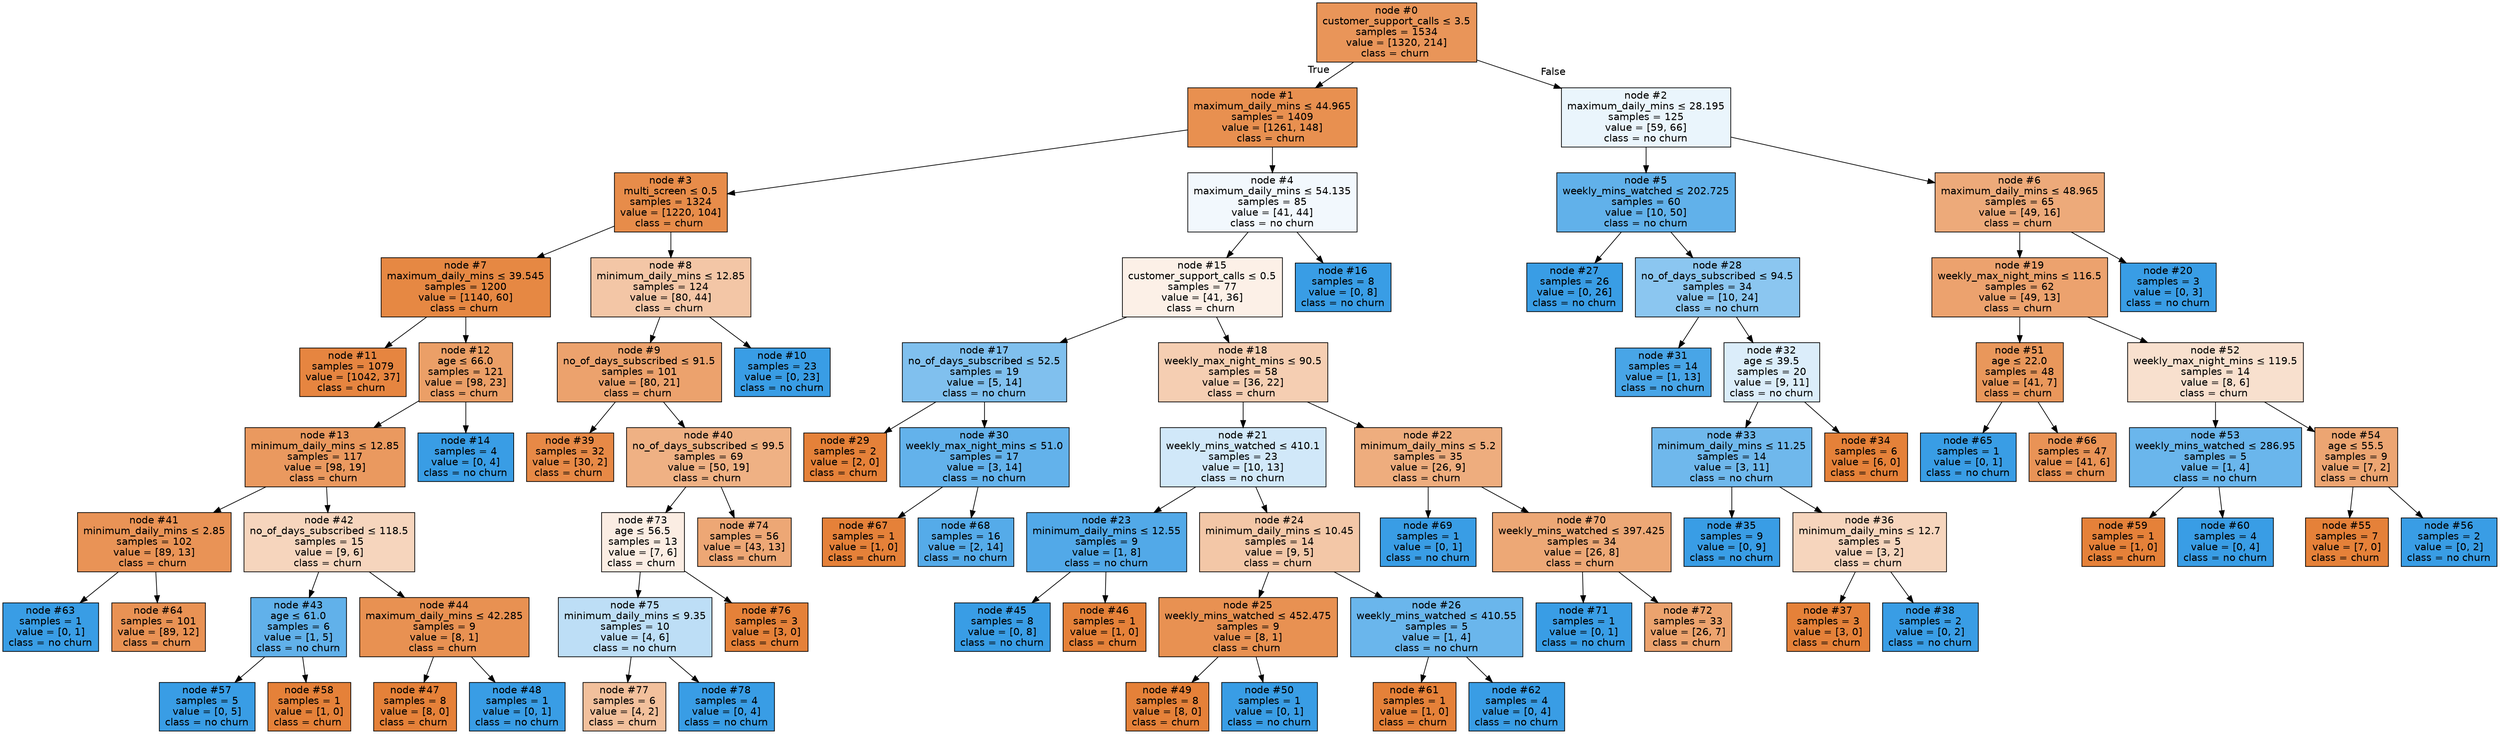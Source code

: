 digraph Tree {
node [shape=box, style="filled", color="black", fontname="helvetica"] ;
edge [fontname="helvetica"] ;
0 [label=<node &#35;0<br/>customer_support_calls &le; 3.5<br/>samples = 1534<br/>value = [1320, 214]<br/>class = churn >, fillcolor="#e99559"] ;
1 [label=<node &#35;1<br/>maximum_daily_mins &le; 44.965<br/>samples = 1409<br/>value = [1261, 148]<br/>class = churn >, fillcolor="#e89050"] ;
0 -> 1 [labeldistance=2.5, labelangle=45, headlabel="True"] ;
3 [label=<node &#35;3<br/>multi_screen &le; 0.5<br/>samples = 1324<br/>value = [1220, 104]<br/>class = churn >, fillcolor="#e78c4a"] ;
1 -> 3 ;
7 [label=<node &#35;7<br/>maximum_daily_mins &le; 39.545<br/>samples = 1200<br/>value = [1140, 60]<br/>class = churn >, fillcolor="#e68843"] ;
3 -> 7 ;
11 [label=<node &#35;11<br/>samples = 1079<br/>value = [1042, 37]<br/>class = churn >, fillcolor="#e68540"] ;
7 -> 11 ;
12 [label=<node &#35;12<br/>age &le; 66.0<br/>samples = 121<br/>value = [98, 23]<br/>class = churn >, fillcolor="#eb9f67"] ;
7 -> 12 ;
13 [label=<node &#35;13<br/>minimum_daily_mins &le; 12.85<br/>samples = 117<br/>value = [98, 19]<br/>class = churn >, fillcolor="#ea995f"] ;
12 -> 13 ;
41 [label=<node &#35;41<br/>minimum_daily_mins &le; 2.85<br/>samples = 102<br/>value = [89, 13]<br/>class = churn >, fillcolor="#e99356"] ;
13 -> 41 ;
63 [label=<node &#35;63<br/>samples = 1<br/>value = [0, 1]<br/>class = no churn>, fillcolor="#399de5"] ;
41 -> 63 ;
64 [label=<node &#35;64<br/>samples = 101<br/>value = [89, 12]<br/>class = churn >, fillcolor="#e99254"] ;
41 -> 64 ;
42 [label=<node &#35;42<br/>no_of_days_subscribed &le; 118.5<br/>samples = 15<br/>value = [9, 6]<br/>class = churn >, fillcolor="#f6d5bd"] ;
13 -> 42 ;
43 [label=<node &#35;43<br/>age &le; 61.0<br/>samples = 6<br/>value = [1, 5]<br/>class = no churn>, fillcolor="#61b1ea"] ;
42 -> 43 ;
57 [label=<node &#35;57<br/>samples = 5<br/>value = [0, 5]<br/>class = no churn>, fillcolor="#399de5"] ;
43 -> 57 ;
58 [label=<node &#35;58<br/>samples = 1<br/>value = [1, 0]<br/>class = churn >, fillcolor="#e58139"] ;
43 -> 58 ;
44 [label=<node &#35;44<br/>maximum_daily_mins &le; 42.285<br/>samples = 9<br/>value = [8, 1]<br/>class = churn >, fillcolor="#e89152"] ;
42 -> 44 ;
47 [label=<node &#35;47<br/>samples = 8<br/>value = [8, 0]<br/>class = churn >, fillcolor="#e58139"] ;
44 -> 47 ;
48 [label=<node &#35;48<br/>samples = 1<br/>value = [0, 1]<br/>class = no churn>, fillcolor="#399de5"] ;
44 -> 48 ;
14 [label=<node &#35;14<br/>samples = 4<br/>value = [0, 4]<br/>class = no churn>, fillcolor="#399de5"] ;
12 -> 14 ;
8 [label=<node &#35;8<br/>minimum_daily_mins &le; 12.85<br/>samples = 124<br/>value = [80, 44]<br/>class = churn >, fillcolor="#f3c6a6"] ;
3 -> 8 ;
9 [label=<node &#35;9<br/>no_of_days_subscribed &le; 91.5<br/>samples = 101<br/>value = [80, 21]<br/>class = churn >, fillcolor="#eca26d"] ;
8 -> 9 ;
39 [label=<node &#35;39<br/>samples = 32<br/>value = [30, 2]<br/>class = churn >, fillcolor="#e78946"] ;
9 -> 39 ;
40 [label=<node &#35;40<br/>no_of_days_subscribed &le; 99.5<br/>samples = 69<br/>value = [50, 19]<br/>class = churn >, fillcolor="#efb184"] ;
9 -> 40 ;
73 [label=<node &#35;73<br/>age &le; 56.5<br/>samples = 13<br/>value = [7, 6]<br/>class = churn >, fillcolor="#fbede3"] ;
40 -> 73 ;
75 [label=<node &#35;75<br/>minimum_daily_mins &le; 9.35<br/>samples = 10<br/>value = [4, 6]<br/>class = no churn>, fillcolor="#bddef6"] ;
73 -> 75 ;
77 [label=<node &#35;77<br/>samples = 6<br/>value = [4, 2]<br/>class = churn >, fillcolor="#f2c09c"] ;
75 -> 77 ;
78 [label=<node &#35;78<br/>samples = 4<br/>value = [0, 4]<br/>class = no churn>, fillcolor="#399de5"] ;
75 -> 78 ;
76 [label=<node &#35;76<br/>samples = 3<br/>value = [3, 0]<br/>class = churn >, fillcolor="#e58139"] ;
73 -> 76 ;
74 [label=<node &#35;74<br/>samples = 56<br/>value = [43, 13]<br/>class = churn >, fillcolor="#eda775"] ;
40 -> 74 ;
10 [label=<node &#35;10<br/>samples = 23<br/>value = [0, 23]<br/>class = no churn>, fillcolor="#399de5"] ;
8 -> 10 ;
4 [label=<node &#35;4<br/>maximum_daily_mins &le; 54.135<br/>samples = 85<br/>value = [41, 44]<br/>class = no churn>, fillcolor="#f2f8fd"] ;
1 -> 4 ;
15 [label=<node &#35;15<br/>customer_support_calls &le; 0.5<br/>samples = 77<br/>value = [41, 36]<br/>class = churn >, fillcolor="#fcf0e7"] ;
4 -> 15 ;
17 [label=<node &#35;17<br/>no_of_days_subscribed &le; 52.5<br/>samples = 19<br/>value = [5, 14]<br/>class = no churn>, fillcolor="#80c0ee"] ;
15 -> 17 ;
29 [label=<node &#35;29<br/>samples = 2<br/>value = [2, 0]<br/>class = churn >, fillcolor="#e58139"] ;
17 -> 29 ;
30 [label=<node &#35;30<br/>weekly_max_night_mins &le; 51.0<br/>samples = 17<br/>value = [3, 14]<br/>class = no churn>, fillcolor="#63b2eb"] ;
17 -> 30 ;
67 [label=<node &#35;67<br/>samples = 1<br/>value = [1, 0]<br/>class = churn >, fillcolor="#e58139"] ;
30 -> 67 ;
68 [label=<node &#35;68<br/>samples = 16<br/>value = [2, 14]<br/>class = no churn>, fillcolor="#55abe9"] ;
30 -> 68 ;
18 [label=<node &#35;18<br/>weekly_max_night_mins &le; 90.5<br/>samples = 58<br/>value = [36, 22]<br/>class = churn >, fillcolor="#f5ceb2"] ;
15 -> 18 ;
21 [label=<node &#35;21<br/>weekly_mins_watched &le; 410.1<br/>samples = 23<br/>value = [10, 13]<br/>class = no churn>, fillcolor="#d1e8f9"] ;
18 -> 21 ;
23 [label=<node &#35;23<br/>minimum_daily_mins &le; 12.55<br/>samples = 9<br/>value = [1, 8]<br/>class = no churn>, fillcolor="#52a9e8"] ;
21 -> 23 ;
45 [label=<node &#35;45<br/>samples = 8<br/>value = [0, 8]<br/>class = no churn>, fillcolor="#399de5"] ;
23 -> 45 ;
46 [label=<node &#35;46<br/>samples = 1<br/>value = [1, 0]<br/>class = churn >, fillcolor="#e58139"] ;
23 -> 46 ;
24 [label=<node &#35;24<br/>minimum_daily_mins &le; 10.45<br/>samples = 14<br/>value = [9, 5]<br/>class = churn >, fillcolor="#f3c7a7"] ;
21 -> 24 ;
25 [label=<node &#35;25<br/>weekly_mins_watched &le; 452.475<br/>samples = 9<br/>value = [8, 1]<br/>class = churn >, fillcolor="#e89152"] ;
24 -> 25 ;
49 [label=<node &#35;49<br/>samples = 8<br/>value = [8, 0]<br/>class = churn >, fillcolor="#e58139"] ;
25 -> 49 ;
50 [label=<node &#35;50<br/>samples = 1<br/>value = [0, 1]<br/>class = no churn>, fillcolor="#399de5"] ;
25 -> 50 ;
26 [label=<node &#35;26<br/>weekly_mins_watched &le; 410.55<br/>samples = 5<br/>value = [1, 4]<br/>class = no churn>, fillcolor="#6ab6ec"] ;
24 -> 26 ;
61 [label=<node &#35;61<br/>samples = 1<br/>value = [1, 0]<br/>class = churn >, fillcolor="#e58139"] ;
26 -> 61 ;
62 [label=<node &#35;62<br/>samples = 4<br/>value = [0, 4]<br/>class = no churn>, fillcolor="#399de5"] ;
26 -> 62 ;
22 [label=<node &#35;22<br/>minimum_daily_mins &le; 5.2<br/>samples = 35<br/>value = [26, 9]<br/>class = churn >, fillcolor="#eead7e"] ;
18 -> 22 ;
69 [label=<node &#35;69<br/>samples = 1<br/>value = [0, 1]<br/>class = no churn>, fillcolor="#399de5"] ;
22 -> 69 ;
70 [label=<node &#35;70<br/>weekly_mins_watched &le; 397.425<br/>samples = 34<br/>value = [26, 8]<br/>class = churn >, fillcolor="#eda876"] ;
22 -> 70 ;
71 [label=<node &#35;71<br/>samples = 1<br/>value = [0, 1]<br/>class = no churn>, fillcolor="#399de5"] ;
70 -> 71 ;
72 [label=<node &#35;72<br/>samples = 33<br/>value = [26, 7]<br/>class = churn >, fillcolor="#eca36e"] ;
70 -> 72 ;
16 [label=<node &#35;16<br/>samples = 8<br/>value = [0, 8]<br/>class = no churn>, fillcolor="#399de5"] ;
4 -> 16 ;
2 [label=<node &#35;2<br/>maximum_daily_mins &le; 28.195<br/>samples = 125<br/>value = [59, 66]<br/>class = no churn>, fillcolor="#eaf5fc"] ;
0 -> 2 [labeldistance=2.5, labelangle=-45, headlabel="False"] ;
5 [label=<node &#35;5<br/>weekly_mins_watched &le; 202.725<br/>samples = 60<br/>value = [10, 50]<br/>class = no churn>, fillcolor="#61b1ea"] ;
2 -> 5 ;
27 [label=<node &#35;27<br/>samples = 26<br/>value = [0, 26]<br/>class = no churn>, fillcolor="#399de5"] ;
5 -> 27 ;
28 [label=<node &#35;28<br/>no_of_days_subscribed &le; 94.5<br/>samples = 34<br/>value = [10, 24]<br/>class = no churn>, fillcolor="#8bc6f0"] ;
5 -> 28 ;
31 [label=<node &#35;31<br/>samples = 14<br/>value = [1, 13]<br/>class = no churn>, fillcolor="#48a5e7"] ;
28 -> 31 ;
32 [label=<node &#35;32<br/>age &le; 39.5<br/>samples = 20<br/>value = [9, 11]<br/>class = no churn>, fillcolor="#dbedfa"] ;
28 -> 32 ;
33 [label=<node &#35;33<br/>minimum_daily_mins &le; 11.25<br/>samples = 14<br/>value = [3, 11]<br/>class = no churn>, fillcolor="#6fb8ec"] ;
32 -> 33 ;
35 [label=<node &#35;35<br/>samples = 9<br/>value = [0, 9]<br/>class = no churn>, fillcolor="#399de5"] ;
33 -> 35 ;
36 [label=<node &#35;36<br/>minimum_daily_mins &le; 12.7<br/>samples = 5<br/>value = [3, 2]<br/>class = churn >, fillcolor="#f6d5bd"] ;
33 -> 36 ;
37 [label=<node &#35;37<br/>samples = 3<br/>value = [3, 0]<br/>class = churn >, fillcolor="#e58139"] ;
36 -> 37 ;
38 [label=<node &#35;38<br/>samples = 2<br/>value = [0, 2]<br/>class = no churn>, fillcolor="#399de5"] ;
36 -> 38 ;
34 [label=<node &#35;34<br/>samples = 6<br/>value = [6, 0]<br/>class = churn >, fillcolor="#e58139"] ;
32 -> 34 ;
6 [label=<node &#35;6<br/>maximum_daily_mins &le; 48.965<br/>samples = 65<br/>value = [49, 16]<br/>class = churn >, fillcolor="#edaa7a"] ;
2 -> 6 ;
19 [label=<node &#35;19<br/>weekly_max_night_mins &le; 116.5<br/>samples = 62<br/>value = [49, 13]<br/>class = churn >, fillcolor="#eca26e"] ;
6 -> 19 ;
51 [label=<node &#35;51<br/>age &le; 22.0<br/>samples = 48<br/>value = [41, 7]<br/>class = churn >, fillcolor="#e9975b"] ;
19 -> 51 ;
65 [label=<node &#35;65<br/>samples = 1<br/>value = [0, 1]<br/>class = no churn>, fillcolor="#399de5"] ;
51 -> 65 ;
66 [label=<node &#35;66<br/>samples = 47<br/>value = [41, 6]<br/>class = churn >, fillcolor="#e99356"] ;
51 -> 66 ;
52 [label=<node &#35;52<br/>weekly_max_night_mins &le; 119.5<br/>samples = 14<br/>value = [8, 6]<br/>class = churn >, fillcolor="#f8e0ce"] ;
19 -> 52 ;
53 [label=<node &#35;53<br/>weekly_mins_watched &le; 286.95<br/>samples = 5<br/>value = [1, 4]<br/>class = no churn>, fillcolor="#6ab6ec"] ;
52 -> 53 ;
59 [label=<node &#35;59<br/>samples = 1<br/>value = [1, 0]<br/>class = churn >, fillcolor="#e58139"] ;
53 -> 59 ;
60 [label=<node &#35;60<br/>samples = 4<br/>value = [0, 4]<br/>class = no churn>, fillcolor="#399de5"] ;
53 -> 60 ;
54 [label=<node &#35;54<br/>age &le; 55.5<br/>samples = 9<br/>value = [7, 2]<br/>class = churn >, fillcolor="#eca572"] ;
52 -> 54 ;
55 [label=<node &#35;55<br/>samples = 7<br/>value = [7, 0]<br/>class = churn >, fillcolor="#e58139"] ;
54 -> 55 ;
56 [label=<node &#35;56<br/>samples = 2<br/>value = [0, 2]<br/>class = no churn>, fillcolor="#399de5"] ;
54 -> 56 ;
20 [label=<node &#35;20<br/>samples = 3<br/>value = [0, 3]<br/>class = no churn>, fillcolor="#399de5"] ;
6 -> 20 ;
}